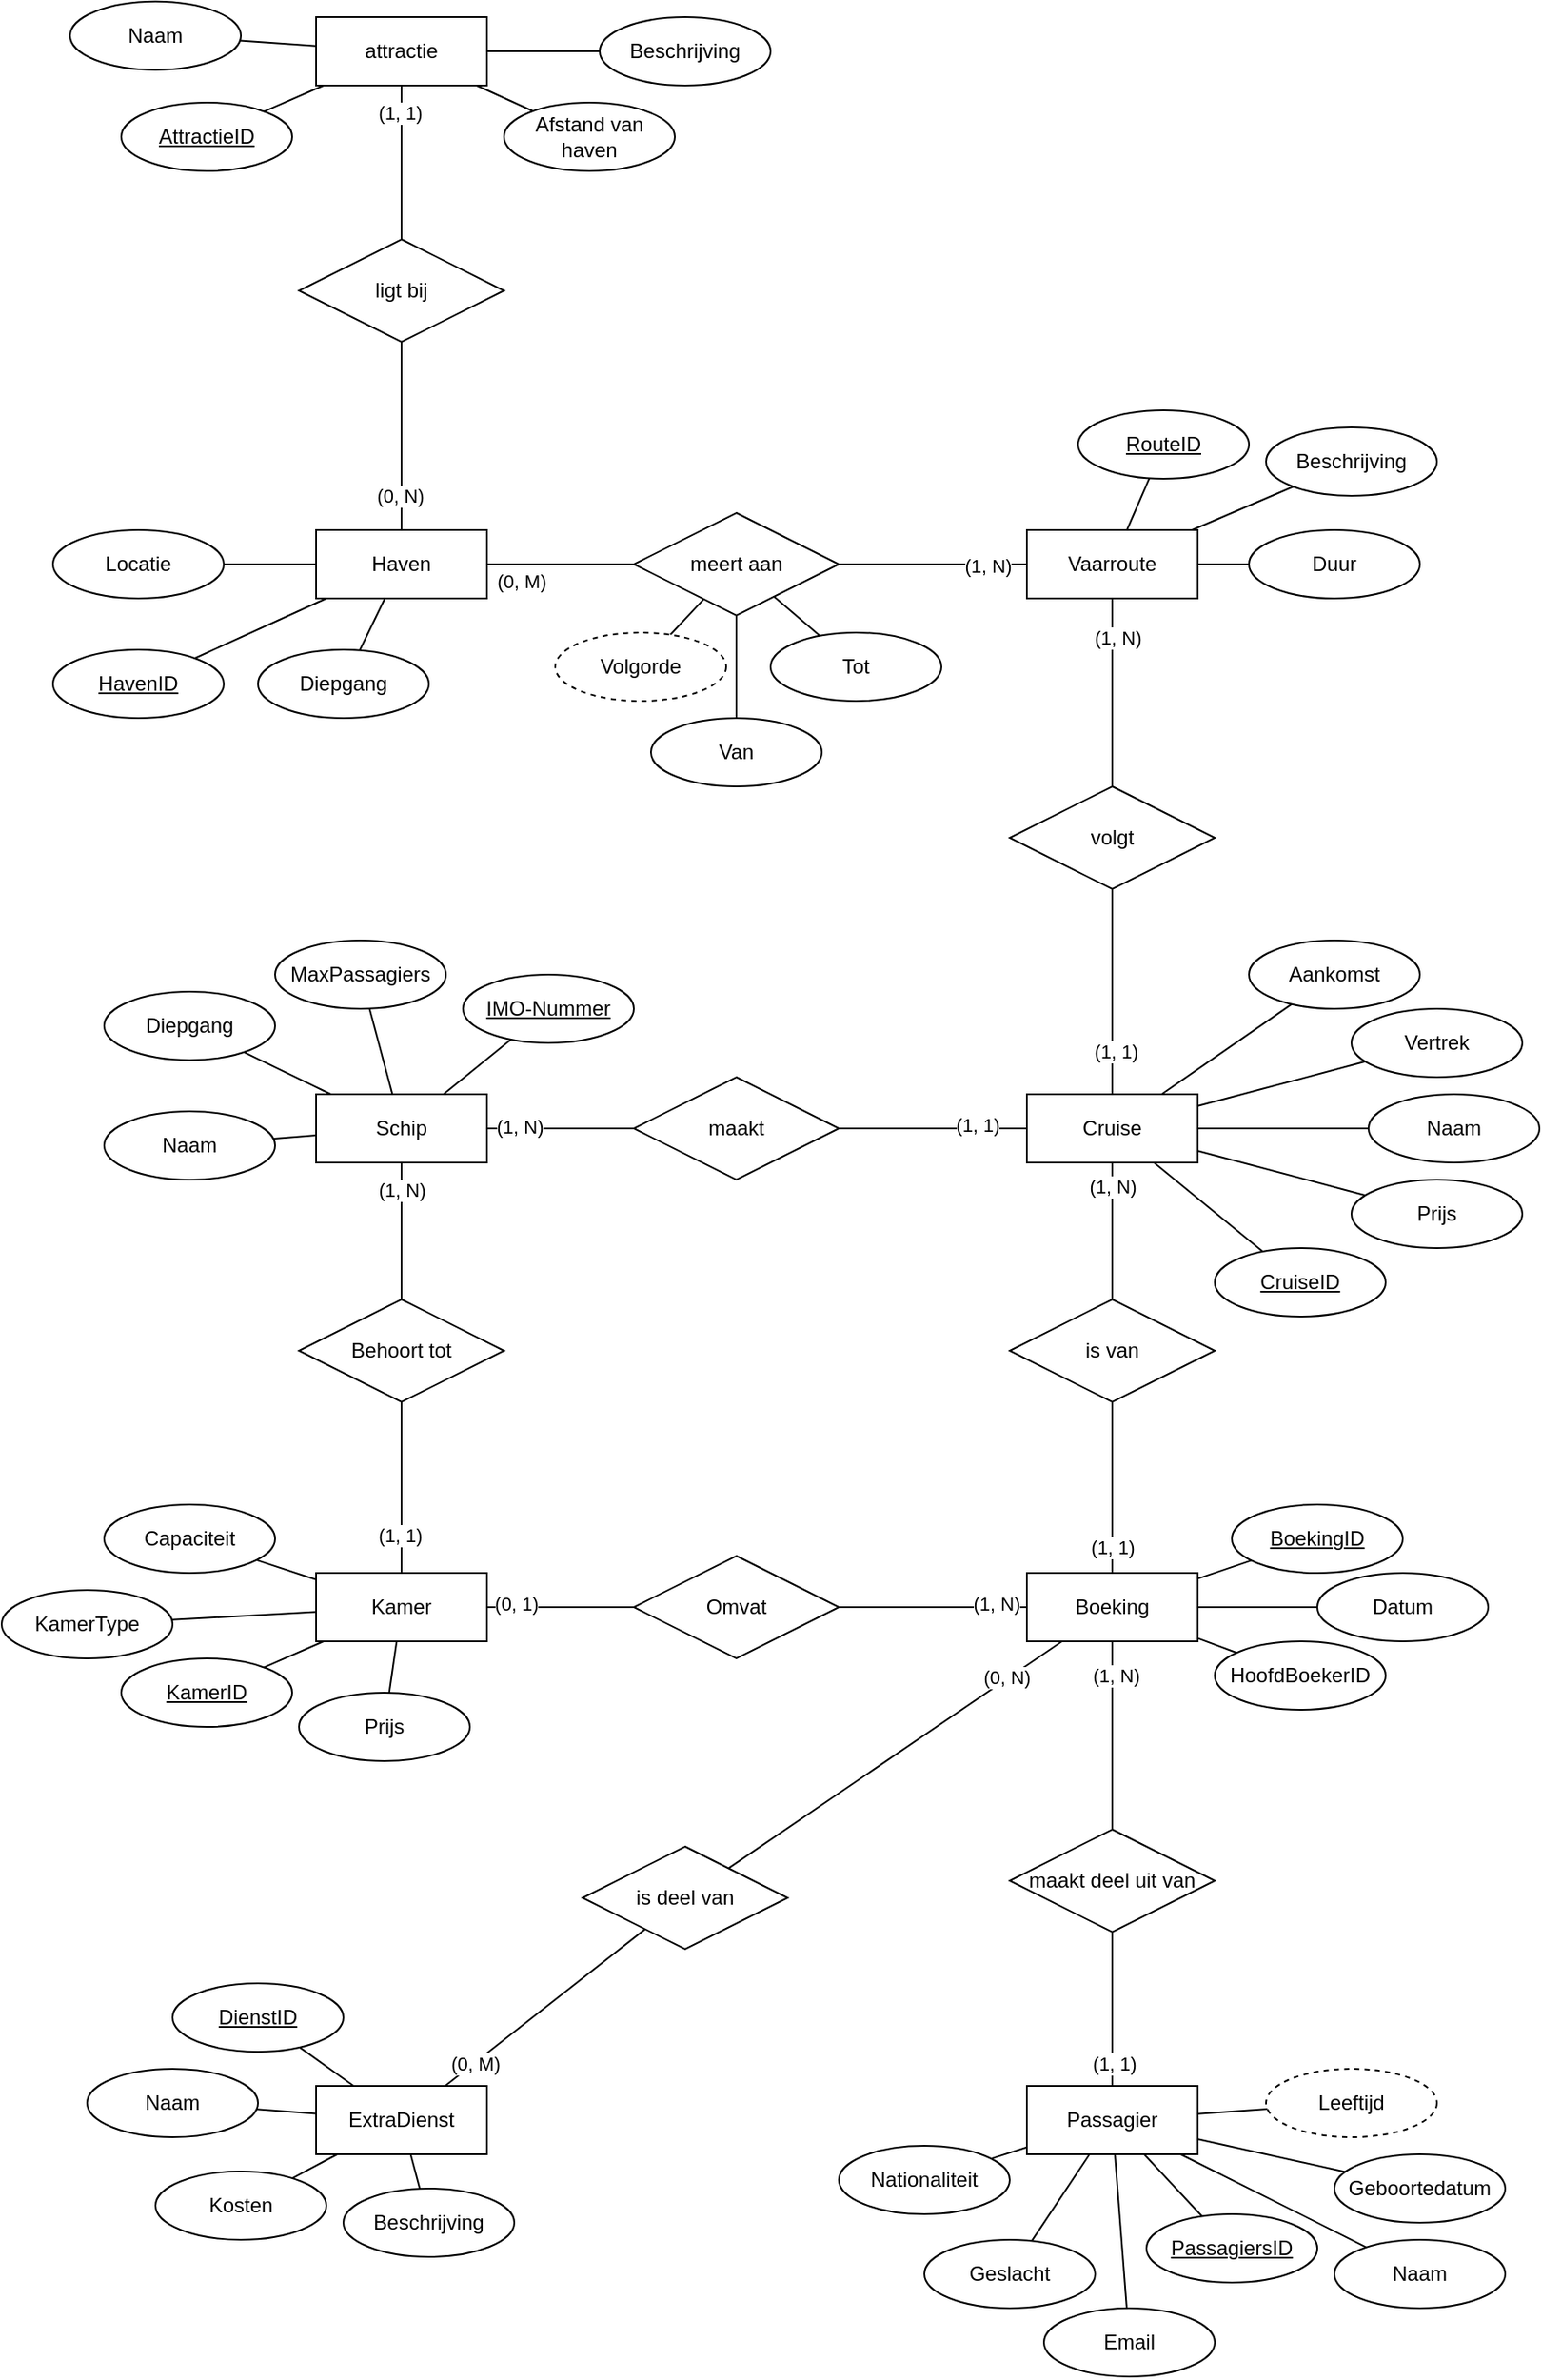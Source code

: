 <mxfile version="25.0.1">
  <diagram name="Pagina-1" id="XRNuTaB9I9MSfYOUS6OP">
    <mxGraphModel dx="2501" dy="1907" grid="1" gridSize="10" guides="1" tooltips="1" connect="1" arrows="1" fold="1" page="1" pageScale="1" pageWidth="827" pageHeight="1169" math="0" shadow="0">
      <root>
        <mxCell id="0" />
        <mxCell id="1" parent="0" />
        <mxCell id="pUwQ2fJmEz475Cd50NN1-1" value="Schip" style="whiteSpace=wrap;html=1;align=center;" parent="1" vertex="1">
          <mxGeometry x="84" y="-150" width="100" height="40" as="geometry" />
        </mxCell>
        <mxCell id="pUwQ2fJmEz475Cd50NN1-2" value="Naam" style="ellipse;whiteSpace=wrap;html=1;align=center;" parent="1" vertex="1">
          <mxGeometry x="-40" y="-140" width="100" height="40" as="geometry" />
        </mxCell>
        <mxCell id="pUwQ2fJmEz475Cd50NN1-5" value="Cruise" style="whiteSpace=wrap;html=1;align=center;" parent="1" vertex="1">
          <mxGeometry x="500" y="-150" width="100" height="40" as="geometry" />
        </mxCell>
        <mxCell id="pUwQ2fJmEz475Cd50NN1-6" value="maakt" style="shape=rhombus;perimeter=rhombusPerimeter;whiteSpace=wrap;html=1;align=center;" parent="1" vertex="1">
          <mxGeometry x="270" y="-160" width="120" height="60" as="geometry" />
        </mxCell>
        <mxCell id="pUwQ2fJmEz475Cd50NN1-7" value="" style="endArrow=none;html=1;rounded=0;" parent="1" source="pUwQ2fJmEz475Cd50NN1-6" target="pUwQ2fJmEz475Cd50NN1-1" edge="1">
          <mxGeometry relative="1" as="geometry">
            <mxPoint x="430" y="290" as="sourcePoint" />
            <mxPoint x="590" y="290" as="targetPoint" />
          </mxGeometry>
        </mxCell>
        <mxCell id="pUwQ2fJmEz475Cd50NN1-18" value="(1, N)" style="edgeLabel;html=1;align=center;verticalAlign=middle;resizable=0;points=[];" parent="pUwQ2fJmEz475Cd50NN1-7" vertex="1" connectable="0">
          <mxGeometry x="0.538" relative="1" as="geometry">
            <mxPoint x="-1" y="-1" as="offset" />
          </mxGeometry>
        </mxCell>
        <mxCell id="pUwQ2fJmEz475Cd50NN1-8" value="" style="endArrow=none;html=1;rounded=0;" parent="1" source="pUwQ2fJmEz475Cd50NN1-6" target="pUwQ2fJmEz475Cd50NN1-5" edge="1">
          <mxGeometry relative="1" as="geometry">
            <mxPoint x="414" y="330" as="sourcePoint" />
            <mxPoint x="414" y="450" as="targetPoint" />
          </mxGeometry>
        </mxCell>
        <mxCell id="pUwQ2fJmEz475Cd50NN1-19" value="(1, 1)" style="edgeLabel;html=1;align=center;verticalAlign=middle;resizable=0;points=[];" parent="pUwQ2fJmEz475Cd50NN1-8" vertex="1" connectable="0">
          <mxGeometry x="0.47" relative="1" as="geometry">
            <mxPoint y="-2" as="offset" />
          </mxGeometry>
        </mxCell>
        <mxCell id="pUwQ2fJmEz475Cd50NN1-22" value="Haven" style="whiteSpace=wrap;html=1;align=center;" parent="1" vertex="1">
          <mxGeometry x="84" y="-480" width="100" height="40" as="geometry" />
        </mxCell>
        <mxCell id="pUwQ2fJmEz475Cd50NN1-23" value="Diepgang" style="ellipse;whiteSpace=wrap;html=1;align=center;" parent="1" vertex="1">
          <mxGeometry x="-40" y="-210" width="100" height="40" as="geometry" />
        </mxCell>
        <mxCell id="pUwQ2fJmEz475Cd50NN1-24" value="Diepgang" style="ellipse;whiteSpace=wrap;html=1;align=center;" parent="1" vertex="1">
          <mxGeometry x="50" y="-410" width="100" height="40" as="geometry" />
        </mxCell>
        <mxCell id="pUwQ2fJmEz475Cd50NN1-26" value="meert aan" style="shape=rhombus;perimeter=rhombusPerimeter;whiteSpace=wrap;html=1;align=center;" parent="1" vertex="1">
          <mxGeometry x="270" y="-490" width="120" height="60" as="geometry" />
        </mxCell>
        <mxCell id="pUwQ2fJmEz475Cd50NN1-27" value="" style="endArrow=none;html=1;rounded=0;" parent="1" source="6py6n70W8u-sqlm3amzu-8" target="pUwQ2fJmEz475Cd50NN1-26" edge="1">
          <mxGeometry relative="1" as="geometry">
            <mxPoint x="240" y="-100" as="sourcePoint" />
            <mxPoint x="400" y="-100" as="targetPoint" />
          </mxGeometry>
        </mxCell>
        <mxCell id="pUwQ2fJmEz475Cd50NN1-29" value="(1, N)" style="edgeLabel;html=1;align=center;verticalAlign=middle;resizable=0;points=[];" parent="pUwQ2fJmEz475Cd50NN1-27" vertex="1" connectable="0">
          <mxGeometry x="-0.576" y="1" relative="1" as="geometry">
            <mxPoint as="offset" />
          </mxGeometry>
        </mxCell>
        <mxCell id="pUwQ2fJmEz475Cd50NN1-28" value="" style="endArrow=none;html=1;rounded=0;" parent="1" source="pUwQ2fJmEz475Cd50NN1-22" target="pUwQ2fJmEz475Cd50NN1-26" edge="1">
          <mxGeometry relative="1" as="geometry">
            <mxPoint x="240" y="-140" as="sourcePoint" />
            <mxPoint x="400" y="-140" as="targetPoint" />
          </mxGeometry>
        </mxCell>
        <mxCell id="pUwQ2fJmEz475Cd50NN1-30" value="(0, M)" style="edgeLabel;html=1;align=center;verticalAlign=middle;resizable=0;points=[];" parent="pUwQ2fJmEz475Cd50NN1-28" vertex="1" connectable="0">
          <mxGeometry x="-0.52" y="-1" relative="1" as="geometry">
            <mxPoint x="-1" y="9" as="offset" />
          </mxGeometry>
        </mxCell>
        <mxCell id="pUwQ2fJmEz475Cd50NN1-31" value="Passagier" style="whiteSpace=wrap;html=1;align=center;" parent="1" vertex="1">
          <mxGeometry x="500" y="430" width="100" height="40" as="geometry" />
        </mxCell>
        <mxCell id="pUwQ2fJmEz475Cd50NN1-35" value="Naam" style="ellipse;whiteSpace=wrap;html=1;align=center;" parent="1" vertex="1">
          <mxGeometry x="680" y="520" width="100" height="40" as="geometry" />
        </mxCell>
        <mxCell id="qJNfwfcQ3lbtcBfEXmdF-8" value="" style="ellipse;whiteSpace=wrap;html=1;align=center;aspect=fixed;fillColor=none;strokeColor=none;resizable=0;perimeter=centerPerimeter;rotatable=0;allowArrows=0;points=[];outlineConnect=1;" parent="1" vertex="1">
          <mxGeometry x="414" y="170" width="10" height="10" as="geometry" />
        </mxCell>
        <mxCell id="qJNfwfcQ3lbtcBfEXmdF-18" value="" style="ellipse;whiteSpace=wrap;html=1;align=center;aspect=fixed;fillColor=none;strokeColor=none;resizable=0;perimeter=centerPerimeter;rotatable=0;allowArrows=0;points=[];outlineConnect=1;" parent="1" vertex="1">
          <mxGeometry x="360" y="340" width="10" height="10" as="geometry" />
        </mxCell>
        <mxCell id="qJNfwfcQ3lbtcBfEXmdF-20" value="" style="ellipse;whiteSpace=wrap;html=1;align=center;aspect=fixed;fillColor=none;strokeColor=none;resizable=0;perimeter=centerPerimeter;rotatable=0;allowArrows=0;points=[];outlineConnect=1;" parent="1" vertex="1">
          <mxGeometry x="360" y="340" width="10" height="10" as="geometry" />
        </mxCell>
        <mxCell id="qJNfwfcQ3lbtcBfEXmdF-59" value="" style="endArrow=none;html=1;rounded=0;" parent="1" source="cuRq2xwsvb8BkS9qzXSF-5" target="pUwQ2fJmEz475Cd50NN1-5" edge="1">
          <mxGeometry width="50" height="50" relative="1" as="geometry">
            <mxPoint x="527.639" y="-7.889" as="sourcePoint" />
            <mxPoint x="80" y="-180" as="targetPoint" />
          </mxGeometry>
        </mxCell>
        <mxCell id="qJNfwfcQ3lbtcBfEXmdF-60" value="" style="endArrow=none;html=1;rounded=0;" parent="1" source="qJNfwfcQ3lbtcBfEXmdF-95" target="pUwQ2fJmEz475Cd50NN1-5" edge="1">
          <mxGeometry width="50" height="50" relative="1" as="geometry">
            <mxPoint x="443.63" y="3.307" as="sourcePoint" />
            <mxPoint x="293.333" y="-16.49" as="targetPoint" />
          </mxGeometry>
        </mxCell>
        <mxCell id="qJNfwfcQ3lbtcBfEXmdF-64" value="" style="endArrow=none;html=1;rounded=0;" parent="1" source="pUwQ2fJmEz475Cd50NN1-31" target="pUwQ2fJmEz475Cd50NN1-35" edge="1">
          <mxGeometry width="50" height="50" relative="1" as="geometry">
            <mxPoint x="910" y="490" as="sourcePoint" />
            <mxPoint x="960" y="440" as="targetPoint" />
          </mxGeometry>
        </mxCell>
        <mxCell id="qJNfwfcQ3lbtcBfEXmdF-65" value="" style="endArrow=none;html=1;rounded=0;" parent="1" source="pUwQ2fJmEz475Cd50NN1-1" target="pUwQ2fJmEz475Cd50NN1-2" edge="1">
          <mxGeometry width="50" height="50" relative="1" as="geometry">
            <mxPoint x="45" y="-210" as="sourcePoint" />
            <mxPoint x="95" y="-260" as="targetPoint" />
          </mxGeometry>
        </mxCell>
        <mxCell id="qJNfwfcQ3lbtcBfEXmdF-67" value="" style="endArrow=none;html=1;rounded=0;" parent="1" source="pUwQ2fJmEz475Cd50NN1-1" target="pUwQ2fJmEz475Cd50NN1-23" edge="1">
          <mxGeometry width="50" height="50" relative="1" as="geometry">
            <mxPoint x="150" y="-90" as="sourcePoint" />
            <mxPoint x="200" y="-140" as="targetPoint" />
          </mxGeometry>
        </mxCell>
        <mxCell id="qJNfwfcQ3lbtcBfEXmdF-71" value="" style="endArrow=none;html=1;rounded=0;" parent="1" source="pUwQ2fJmEz475Cd50NN1-22" target="pUwQ2fJmEz475Cd50NN1-24" edge="1">
          <mxGeometry relative="1" as="geometry">
            <mxPoint x="270" y="-240" as="sourcePoint" />
            <mxPoint x="430" y="-240" as="targetPoint" />
          </mxGeometry>
        </mxCell>
        <mxCell id="qJNfwfcQ3lbtcBfEXmdF-92" value="MaxPassagiers" style="ellipse;whiteSpace=wrap;html=1;align=center;" parent="1" vertex="1">
          <mxGeometry x="60" y="-240" width="100" height="40" as="geometry" />
        </mxCell>
        <mxCell id="qJNfwfcQ3lbtcBfEXmdF-94" value="" style="endArrow=none;html=1;rounded=0;" parent="1" source="qJNfwfcQ3lbtcBfEXmdF-92" target="pUwQ2fJmEz475Cd50NN1-1" edge="1">
          <mxGeometry relative="1" as="geometry">
            <mxPoint x="150" y="60" as="sourcePoint" />
            <mxPoint x="310" y="60" as="targetPoint" />
          </mxGeometry>
        </mxCell>
        <mxCell id="qJNfwfcQ3lbtcBfEXmdF-95" value="Prijs" style="ellipse;whiteSpace=wrap;html=1;align=center;" parent="1" vertex="1">
          <mxGeometry x="690" y="-100" width="100" height="40" as="geometry" />
        </mxCell>
        <mxCell id="qJNfwfcQ3lbtcBfEXmdF-97" value="Email" style="ellipse;whiteSpace=wrap;html=1;align=center;" parent="1" vertex="1">
          <mxGeometry x="510" y="560" width="100" height="40" as="geometry" />
        </mxCell>
        <mxCell id="qJNfwfcQ3lbtcBfEXmdF-98" value="Geslacht" style="ellipse;whiteSpace=wrap;html=1;align=center;" parent="1" vertex="1">
          <mxGeometry x="440" y="520" width="100" height="40" as="geometry" />
        </mxCell>
        <mxCell id="qJNfwfcQ3lbtcBfEXmdF-103" value="" style="endArrow=none;html=1;rounded=0;" parent="1" source="pUwQ2fJmEz475Cd50NN1-31" target="qJNfwfcQ3lbtcBfEXmdF-98" edge="1">
          <mxGeometry relative="1" as="geometry">
            <mxPoint x="720" y="600" as="sourcePoint" />
            <mxPoint x="880" y="600" as="targetPoint" />
          </mxGeometry>
        </mxCell>
        <mxCell id="qJNfwfcQ3lbtcBfEXmdF-104" value="" style="endArrow=none;html=1;rounded=0;" parent="1" source="pUwQ2fJmEz475Cd50NN1-31" target="qJNfwfcQ3lbtcBfEXmdF-97" edge="1">
          <mxGeometry relative="1" as="geometry">
            <mxPoint x="720" y="600" as="sourcePoint" />
            <mxPoint x="880" y="600" as="targetPoint" />
          </mxGeometry>
        </mxCell>
        <mxCell id="qJNfwfcQ3lbtcBfEXmdF-105" value="" style="endArrow=none;html=1;rounded=0;" parent="1" source="pUwQ2fJmEz475Cd50NN1-31" target="wY1Jhq9nbb_D-YmXi5Cw-1" edge="1">
          <mxGeometry relative="1" as="geometry">
            <mxPoint x="720" y="600" as="sourcePoint" />
            <mxPoint x="591.43" y="418.57" as="targetPoint" />
          </mxGeometry>
        </mxCell>
        <mxCell id="DrXieHFXnKrN3Des5yO1-2" value="IMO-Nummer" style="ellipse;whiteSpace=wrap;html=1;align=center;fontStyle=4;" parent="1" vertex="1">
          <mxGeometry x="170" y="-220" width="100" height="40" as="geometry" />
        </mxCell>
        <mxCell id="DrXieHFXnKrN3Des5yO1-3" style="edgeStyle=orthogonalEdgeStyle;rounded=0;orthogonalLoop=1;jettySize=auto;html=1;exitX=0.5;exitY=1;exitDx=0;exitDy=0;" parent="1" source="DrXieHFXnKrN3Des5yO1-2" target="DrXieHFXnKrN3Des5yO1-2" edge="1">
          <mxGeometry relative="1" as="geometry" />
        </mxCell>
        <mxCell id="DrXieHFXnKrN3Des5yO1-4" value="" style="endArrow=none;html=1;rounded=0;" parent="1" source="DrXieHFXnKrN3Des5yO1-2" target="pUwQ2fJmEz475Cd50NN1-1" edge="1">
          <mxGeometry relative="1" as="geometry">
            <mxPoint x="120" y="-120" as="sourcePoint" />
            <mxPoint x="280" y="-120" as="targetPoint" />
          </mxGeometry>
        </mxCell>
        <mxCell id="cuRq2xwsvb8BkS9qzXSF-2" value="" style="endArrow=none;html=1;rounded=0;" parent="1" source="pUwQ2fJmEz475Cd50NN1-22" target="5feP8xrwqYPuZHJrp24q-1" edge="1">
          <mxGeometry relative="1" as="geometry">
            <mxPoint x="510.0" y="-270" as="sourcePoint" />
            <mxPoint x="675.373" y="-244.428" as="targetPoint" />
          </mxGeometry>
        </mxCell>
        <mxCell id="cuRq2xwsvb8BkS9qzXSF-5" value="CruiseID" style="ellipse;whiteSpace=wrap;html=1;align=center;fontStyle=4;" parent="1" vertex="1">
          <mxGeometry x="610" y="-60" width="100" height="40" as="geometry" />
        </mxCell>
        <mxCell id="wY1Jhq9nbb_D-YmXi5Cw-1" value="Geboortedatum" style="ellipse;whiteSpace=wrap;html=1;align=center;" parent="1" vertex="1">
          <mxGeometry x="680" y="470" width="100" height="40" as="geometry" />
        </mxCell>
        <mxCell id="wY1Jhq9nbb_D-YmXi5Cw-2" value="Leeftijd" style="ellipse;whiteSpace=wrap;html=1;align=center;dashed=1;" parent="1" vertex="1">
          <mxGeometry x="640" y="420" width="100" height="40" as="geometry" />
        </mxCell>
        <mxCell id="wY1Jhq9nbb_D-YmXi5Cw-3" value="" style="endArrow=none;html=1;rounded=0;" parent="1" source="pUwQ2fJmEz475Cd50NN1-31" target="wY1Jhq9nbb_D-YmXi5Cw-2" edge="1">
          <mxGeometry relative="1" as="geometry">
            <mxPoint x="660" y="460" as="sourcePoint" />
            <mxPoint x="820" y="460" as="targetPoint" />
          </mxGeometry>
        </mxCell>
        <mxCell id="5feP8xrwqYPuZHJrp24q-1" value="Locatie" style="ellipse;whiteSpace=wrap;html=1;align=center;" parent="1" vertex="1">
          <mxGeometry x="-70.0" y="-480" width="100" height="40" as="geometry" />
        </mxCell>
        <mxCell id="5feP8xrwqYPuZHJrp24q-2" value="HavenID" style="ellipse;whiteSpace=wrap;html=1;align=center;fontStyle=4;" parent="1" vertex="1">
          <mxGeometry x="-70.0" y="-410" width="100" height="40" as="geometry" />
        </mxCell>
        <mxCell id="5feP8xrwqYPuZHJrp24q-4" value="" style="endArrow=none;html=1;rounded=0;" parent="1" source="5feP8xrwqYPuZHJrp24q-2" target="pUwQ2fJmEz475Cd50NN1-22" edge="1">
          <mxGeometry relative="1" as="geometry">
            <mxPoint x="580" y="-220" as="sourcePoint" />
            <mxPoint x="740" y="-220" as="targetPoint" />
          </mxGeometry>
        </mxCell>
        <mxCell id="Md8f5wel5p4pY7qYxArj-5" value="Van" style="ellipse;whiteSpace=wrap;html=1;align=center;" parent="1" vertex="1">
          <mxGeometry x="280.0" y="-370" width="100" height="40" as="geometry" />
        </mxCell>
        <mxCell id="Md8f5wel5p4pY7qYxArj-6" value="Tot" style="ellipse;whiteSpace=wrap;html=1;align=center;" parent="1" vertex="1">
          <mxGeometry x="350" y="-420" width="100" height="40" as="geometry" />
        </mxCell>
        <mxCell id="Md8f5wel5p4pY7qYxArj-7" value="" style="endArrow=none;html=1;rounded=0;" parent="1" source="pUwQ2fJmEz475Cd50NN1-26" target="Md8f5wel5p4pY7qYxArj-5" edge="1">
          <mxGeometry relative="1" as="geometry">
            <mxPoint x="370" y="-80" as="sourcePoint" />
            <mxPoint x="530" y="-80" as="targetPoint" />
          </mxGeometry>
        </mxCell>
        <mxCell id="Md8f5wel5p4pY7qYxArj-8" value="" style="endArrow=none;html=1;rounded=0;" parent="1" source="pUwQ2fJmEz475Cd50NN1-26" target="Md8f5wel5p4pY7qYxArj-6" edge="1">
          <mxGeometry relative="1" as="geometry">
            <mxPoint x="370" y="-80" as="sourcePoint" />
            <mxPoint x="530" y="-80" as="targetPoint" />
          </mxGeometry>
        </mxCell>
        <mxCell id="6py6n70W8u-sqlm3amzu-1" value="Naam" style="ellipse;whiteSpace=wrap;html=1;align=center;" parent="1" vertex="1">
          <mxGeometry x="700" y="-150" width="100" height="40" as="geometry" />
        </mxCell>
        <mxCell id="6py6n70W8u-sqlm3amzu-2" value="" style="endArrow=none;html=1;rounded=0;" parent="1" source="pUwQ2fJmEz475Cd50NN1-5" target="6py6n70W8u-sqlm3amzu-1" edge="1">
          <mxGeometry relative="1" as="geometry">
            <mxPoint x="410" y="-50" as="sourcePoint" />
            <mxPoint x="570" y="-50" as="targetPoint" />
          </mxGeometry>
        </mxCell>
        <mxCell id="6py6n70W8u-sqlm3amzu-3" value="Vertrek" style="ellipse;whiteSpace=wrap;html=1;align=center;" parent="1" vertex="1">
          <mxGeometry x="690" y="-200" width="100" height="40" as="geometry" />
        </mxCell>
        <mxCell id="6py6n70W8u-sqlm3amzu-4" value="Aankomst" style="ellipse;whiteSpace=wrap;html=1;align=center;" parent="1" vertex="1">
          <mxGeometry x="630" y="-240" width="100" height="40" as="geometry" />
        </mxCell>
        <mxCell id="6py6n70W8u-sqlm3amzu-6" value="" style="endArrow=none;html=1;rounded=0;" parent="1" source="6py6n70W8u-sqlm3amzu-3" target="pUwQ2fJmEz475Cd50NN1-5" edge="1">
          <mxGeometry relative="1" as="geometry">
            <mxPoint x="440" y="-70" as="sourcePoint" />
            <mxPoint x="600" y="-70" as="targetPoint" />
          </mxGeometry>
        </mxCell>
        <mxCell id="6py6n70W8u-sqlm3amzu-7" value="" style="endArrow=none;html=1;rounded=0;" parent="1" source="6py6n70W8u-sqlm3amzu-4" target="pUwQ2fJmEz475Cd50NN1-5" edge="1">
          <mxGeometry relative="1" as="geometry">
            <mxPoint x="440" y="-70" as="sourcePoint" />
            <mxPoint x="600" y="-70" as="targetPoint" />
          </mxGeometry>
        </mxCell>
        <mxCell id="6py6n70W8u-sqlm3amzu-8" value="Vaarroute" style="whiteSpace=wrap;html=1;align=center;" parent="1" vertex="1">
          <mxGeometry x="500" y="-480" width="100" height="40" as="geometry" />
        </mxCell>
        <mxCell id="6py6n70W8u-sqlm3amzu-9" value="volgt" style="shape=rhombus;perimeter=rhombusPerimeter;whiteSpace=wrap;html=1;align=center;" parent="1" vertex="1">
          <mxGeometry x="490" y="-330" width="120" height="60" as="geometry" />
        </mxCell>
        <mxCell id="6py6n70W8u-sqlm3amzu-11" value="" style="endArrow=none;html=1;rounded=0;" parent="1" source="6py6n70W8u-sqlm3amzu-8" target="6py6n70W8u-sqlm3amzu-9" edge="1">
          <mxGeometry relative="1" as="geometry">
            <mxPoint x="250" y="-30" as="sourcePoint" />
            <mxPoint x="410" y="-30" as="targetPoint" />
          </mxGeometry>
        </mxCell>
        <mxCell id="6py6n70W8u-sqlm3amzu-14" value="(1, N)" style="edgeLabel;html=1;align=center;verticalAlign=middle;resizable=0;points=[];" parent="6py6n70W8u-sqlm3amzu-11" vertex="1" connectable="0">
          <mxGeometry x="-0.523" y="3" relative="1" as="geometry">
            <mxPoint y="-3" as="offset" />
          </mxGeometry>
        </mxCell>
        <mxCell id="6py6n70W8u-sqlm3amzu-12" value="" style="endArrow=none;html=1;rounded=0;" parent="1" source="pUwQ2fJmEz475Cd50NN1-5" target="6py6n70W8u-sqlm3amzu-9" edge="1">
          <mxGeometry relative="1" as="geometry">
            <mxPoint x="330" y="-30" as="sourcePoint" />
            <mxPoint x="490" y="-30" as="targetPoint" />
          </mxGeometry>
        </mxCell>
        <mxCell id="6py6n70W8u-sqlm3amzu-13" value="(1, 1)" style="edgeLabel;html=1;align=center;verticalAlign=middle;resizable=0;points=[];" parent="6py6n70W8u-sqlm3amzu-12" vertex="1" connectable="0">
          <mxGeometry x="-0.647" y="-2" relative="1" as="geometry">
            <mxPoint y="-4" as="offset" />
          </mxGeometry>
        </mxCell>
        <mxCell id="6py6n70W8u-sqlm3amzu-15" value="Beschrijving" style="ellipse;whiteSpace=wrap;html=1;align=center;" parent="1" vertex="1">
          <mxGeometry x="640" y="-540" width="100" height="40" as="geometry" />
        </mxCell>
        <mxCell id="6py6n70W8u-sqlm3amzu-18" value="RouteID" style="ellipse;whiteSpace=wrap;html=1;align=center;fontStyle=4;" parent="1" vertex="1">
          <mxGeometry x="530" y="-550" width="100" height="40" as="geometry" />
        </mxCell>
        <mxCell id="6py6n70W8u-sqlm3amzu-19" value="" style="endArrow=none;html=1;rounded=0;" parent="1" source="6py6n70W8u-sqlm3amzu-15" target="6py6n70W8u-sqlm3amzu-8" edge="1">
          <mxGeometry relative="1" as="geometry">
            <mxPoint x="340" y="-530" as="sourcePoint" />
            <mxPoint x="500" y="-530" as="targetPoint" />
          </mxGeometry>
        </mxCell>
        <mxCell id="6py6n70W8u-sqlm3amzu-20" value="" style="endArrow=none;html=1;rounded=0;" parent="1" source="6py6n70W8u-sqlm3amzu-18" target="6py6n70W8u-sqlm3amzu-8" edge="1">
          <mxGeometry relative="1" as="geometry">
            <mxPoint x="340" y="-530" as="sourcePoint" />
            <mxPoint x="500" y="-530" as="targetPoint" />
          </mxGeometry>
        </mxCell>
        <mxCell id="6py6n70W8u-sqlm3amzu-22" value="attractie" style="whiteSpace=wrap;html=1;align=center;" parent="1" vertex="1">
          <mxGeometry x="84" y="-780" width="100" height="40" as="geometry" />
        </mxCell>
        <mxCell id="6py6n70W8u-sqlm3amzu-26" value="Naam" style="ellipse;whiteSpace=wrap;html=1;align=center;" parent="1" vertex="1">
          <mxGeometry x="-60" y="-789.13" width="100" height="40" as="geometry" />
        </mxCell>
        <mxCell id="6py6n70W8u-sqlm3amzu-27" value="Beschrijving" style="ellipse;whiteSpace=wrap;html=1;align=center;" parent="1" vertex="1">
          <mxGeometry x="250" y="-780" width="100" height="40" as="geometry" />
        </mxCell>
        <mxCell id="6py6n70W8u-sqlm3amzu-28" value="Afstand van haven" style="ellipse;whiteSpace=wrap;html=1;align=center;" parent="1" vertex="1">
          <mxGeometry x="194" y="-730" width="100" height="40" as="geometry" />
        </mxCell>
        <mxCell id="6py6n70W8u-sqlm3amzu-30" value="ligt bij" style="shape=rhombus;perimeter=rhombusPerimeter;whiteSpace=wrap;html=1;align=center;" parent="1" vertex="1">
          <mxGeometry x="74" y="-650" width="120" height="60" as="geometry" />
        </mxCell>
        <mxCell id="6py6n70W8u-sqlm3amzu-31" value="" style="endArrow=none;html=1;rounded=0;" parent="1" source="6py6n70W8u-sqlm3amzu-30" target="pUwQ2fJmEz475Cd50NN1-22" edge="1">
          <mxGeometry relative="1" as="geometry">
            <mxPoint x="780" y="-60" as="sourcePoint" />
            <mxPoint x="940" y="-60" as="targetPoint" />
          </mxGeometry>
        </mxCell>
        <mxCell id="6py6n70W8u-sqlm3amzu-41" value="(0, N)" style="edgeLabel;html=1;align=center;verticalAlign=middle;resizable=0;points=[];" parent="6py6n70W8u-sqlm3amzu-31" vertex="1" connectable="0">
          <mxGeometry x="0.633" y="-1" relative="1" as="geometry">
            <mxPoint as="offset" />
          </mxGeometry>
        </mxCell>
        <mxCell id="6py6n70W8u-sqlm3amzu-32" value="" style="endArrow=none;html=1;rounded=0;" parent="1" source="6py6n70W8u-sqlm3amzu-30" target="6py6n70W8u-sqlm3amzu-22" edge="1">
          <mxGeometry relative="1" as="geometry">
            <mxPoint x="780" y="-60" as="sourcePoint" />
            <mxPoint x="940" y="-60" as="targetPoint" />
          </mxGeometry>
        </mxCell>
        <mxCell id="6py6n70W8u-sqlm3amzu-40" value="(1, 1)" style="edgeLabel;html=1;align=center;verticalAlign=middle;resizable=0;points=[];" parent="6py6n70W8u-sqlm3amzu-32" vertex="1" connectable="0">
          <mxGeometry x="0.65" y="1" relative="1" as="geometry">
            <mxPoint as="offset" />
          </mxGeometry>
        </mxCell>
        <mxCell id="6py6n70W8u-sqlm3amzu-33" value="" style="endArrow=none;html=1;rounded=0;" parent="1" source="6py6n70W8u-sqlm3amzu-27" target="6py6n70W8u-sqlm3amzu-22" edge="1">
          <mxGeometry relative="1" as="geometry">
            <mxPoint x="-36" y="-965" as="sourcePoint" />
            <mxPoint x="124" y="-965" as="targetPoint" />
          </mxGeometry>
        </mxCell>
        <mxCell id="6py6n70W8u-sqlm3amzu-34" value="" style="endArrow=none;html=1;rounded=0;" parent="1" source="6py6n70W8u-sqlm3amzu-26" target="6py6n70W8u-sqlm3amzu-22" edge="1">
          <mxGeometry relative="1" as="geometry">
            <mxPoint x="-36" y="-965" as="sourcePoint" />
            <mxPoint x="124" y="-965" as="targetPoint" />
          </mxGeometry>
        </mxCell>
        <mxCell id="6py6n70W8u-sqlm3amzu-35" value="" style="endArrow=none;html=1;rounded=0;" parent="1" source="6py6n70W8u-sqlm3amzu-22" target="6py6n70W8u-sqlm3amzu-28" edge="1">
          <mxGeometry relative="1" as="geometry">
            <mxPoint x="-36" y="-965" as="sourcePoint" />
            <mxPoint x="124" y="-965" as="targetPoint" />
          </mxGeometry>
        </mxCell>
        <mxCell id="6py6n70W8u-sqlm3amzu-38" value="AttractieID" style="ellipse;whiteSpace=wrap;html=1;align=center;fontStyle=4;" parent="1" vertex="1">
          <mxGeometry x="-30.0" y="-730" width="100" height="40" as="geometry" />
        </mxCell>
        <mxCell id="6py6n70W8u-sqlm3amzu-39" value="" style="endArrow=none;html=1;rounded=0;" parent="1" source="6py6n70W8u-sqlm3amzu-38" target="6py6n70W8u-sqlm3amzu-22" edge="1">
          <mxGeometry relative="1" as="geometry">
            <mxPoint x="-36" y="-965" as="sourcePoint" />
            <mxPoint x="124" y="-965" as="targetPoint" />
          </mxGeometry>
        </mxCell>
        <mxCell id="6py6n70W8u-sqlm3amzu-42" value="Boeking" style="whiteSpace=wrap;html=1;align=center;" parent="1" vertex="1">
          <mxGeometry x="500" y="130" width="100" height="40" as="geometry" />
        </mxCell>
        <mxCell id="6py6n70W8u-sqlm3amzu-43" value="is van" style="shape=rhombus;perimeter=rhombusPerimeter;whiteSpace=wrap;html=1;align=center;" parent="1" vertex="1">
          <mxGeometry x="490" y="-30" width="120" height="60" as="geometry" />
        </mxCell>
        <mxCell id="6py6n70W8u-sqlm3amzu-44" value="" style="endArrow=none;html=1;rounded=0;" parent="1" source="6py6n70W8u-sqlm3amzu-42" target="6py6n70W8u-sqlm3amzu-43" edge="1">
          <mxGeometry relative="1" as="geometry">
            <mxPoint x="400" y="20" as="sourcePoint" />
            <mxPoint x="560" y="20" as="targetPoint" />
          </mxGeometry>
        </mxCell>
        <mxCell id="6py6n70W8u-sqlm3amzu-46" value="(1, 1)" style="edgeLabel;html=1;align=center;verticalAlign=middle;resizable=0;points=[];" parent="6py6n70W8u-sqlm3amzu-44" vertex="1" connectable="0">
          <mxGeometry x="-0.686" relative="1" as="geometry">
            <mxPoint as="offset" />
          </mxGeometry>
        </mxCell>
        <mxCell id="6py6n70W8u-sqlm3amzu-45" value="" style="endArrow=none;html=1;rounded=0;" parent="1" source="pUwQ2fJmEz475Cd50NN1-5" target="6py6n70W8u-sqlm3amzu-43" edge="1">
          <mxGeometry relative="1" as="geometry">
            <mxPoint x="400" y="60" as="sourcePoint" />
            <mxPoint x="560" y="60" as="targetPoint" />
          </mxGeometry>
        </mxCell>
        <mxCell id="6py6n70W8u-sqlm3amzu-47" value="(1, N)" style="edgeLabel;html=1;align=center;verticalAlign=middle;resizable=0;points=[];" parent="6py6n70W8u-sqlm3amzu-45" vertex="1" connectable="0">
          <mxGeometry x="-0.65" relative="1" as="geometry">
            <mxPoint as="offset" />
          </mxGeometry>
        </mxCell>
        <mxCell id="6py6n70W8u-sqlm3amzu-51" value="BoekingID" style="ellipse;whiteSpace=wrap;html=1;align=center;fontStyle=4;" parent="1" vertex="1">
          <mxGeometry x="620" y="90" width="100" height="40" as="geometry" />
        </mxCell>
        <mxCell id="6py6n70W8u-sqlm3amzu-52" value="" style="endArrow=none;html=1;rounded=0;" parent="1" source="6py6n70W8u-sqlm3amzu-51" target="6py6n70W8u-sqlm3amzu-42" edge="1">
          <mxGeometry relative="1" as="geometry">
            <mxPoint x="350" y="190" as="sourcePoint" />
            <mxPoint x="510" y="190" as="targetPoint" />
          </mxGeometry>
        </mxCell>
        <mxCell id="6py6n70W8u-sqlm3amzu-53" value="PassagiersID" style="ellipse;whiteSpace=wrap;html=1;align=center;fontStyle=4;" parent="1" vertex="1">
          <mxGeometry x="570" y="505" width="100" height="40" as="geometry" />
        </mxCell>
        <mxCell id="6py6n70W8u-sqlm3amzu-54" value="" style="endArrow=none;html=1;rounded=0;" parent="1" source="pUwQ2fJmEz475Cd50NN1-31" target="6py6n70W8u-sqlm3amzu-53" edge="1">
          <mxGeometry relative="1" as="geometry">
            <mxPoint x="460" y="290" as="sourcePoint" />
            <mxPoint x="620" y="290" as="targetPoint" />
          </mxGeometry>
        </mxCell>
        <mxCell id="6py6n70W8u-sqlm3amzu-55" value="Nationaliteit" style="ellipse;whiteSpace=wrap;html=1;align=center;" parent="1" vertex="1">
          <mxGeometry x="390" y="465" width="100" height="40" as="geometry" />
        </mxCell>
        <mxCell id="6py6n70W8u-sqlm3amzu-56" value="" style="endArrow=none;html=1;rounded=0;" parent="1" source="pUwQ2fJmEz475Cd50NN1-31" target="6py6n70W8u-sqlm3amzu-55" edge="1">
          <mxGeometry relative="1" as="geometry">
            <mxPoint x="460" y="290" as="sourcePoint" />
            <mxPoint x="620" y="290" as="targetPoint" />
          </mxGeometry>
        </mxCell>
        <mxCell id="6py6n70W8u-sqlm3amzu-57" value="maakt deel uit van" style="shape=rhombus;perimeter=rhombusPerimeter;whiteSpace=wrap;html=1;align=center;" parent="1" vertex="1">
          <mxGeometry x="490" y="280" width="120" height="60" as="geometry" />
        </mxCell>
        <mxCell id="6py6n70W8u-sqlm3amzu-58" value="" style="endArrow=none;html=1;rounded=0;" parent="1" source="pUwQ2fJmEz475Cd50NN1-31" target="6py6n70W8u-sqlm3amzu-57" edge="1">
          <mxGeometry relative="1" as="geometry">
            <mxPoint x="460" y="330" as="sourcePoint" />
            <mxPoint x="620" y="330" as="targetPoint" />
          </mxGeometry>
        </mxCell>
        <mxCell id="6py6n70W8u-sqlm3amzu-60" value="(1, 1)" style="edgeLabel;html=1;align=center;verticalAlign=middle;resizable=0;points=[];" parent="6py6n70W8u-sqlm3amzu-58" vertex="1" connectable="0">
          <mxGeometry x="-0.7" y="-1" relative="1" as="geometry">
            <mxPoint as="offset" />
          </mxGeometry>
        </mxCell>
        <mxCell id="6py6n70W8u-sqlm3amzu-59" value="" style="endArrow=none;html=1;rounded=0;" parent="1" source="6py6n70W8u-sqlm3amzu-42" target="6py6n70W8u-sqlm3amzu-57" edge="1">
          <mxGeometry relative="1" as="geometry">
            <mxPoint x="460" y="330" as="sourcePoint" />
            <mxPoint x="620" y="330" as="targetPoint" />
          </mxGeometry>
        </mxCell>
        <mxCell id="6py6n70W8u-sqlm3amzu-61" value="(1, N)" style="edgeLabel;html=1;align=center;verticalAlign=middle;resizable=0;points=[];" parent="6py6n70W8u-sqlm3amzu-59" vertex="1" connectable="0">
          <mxGeometry x="-0.64" y="2" relative="1" as="geometry">
            <mxPoint as="offset" />
          </mxGeometry>
        </mxCell>
        <mxCell id="6py6n70W8u-sqlm3amzu-62" value="Kamer" style="whiteSpace=wrap;html=1;align=center;" parent="1" vertex="1">
          <mxGeometry x="84" y="130" width="100" height="40" as="geometry" />
        </mxCell>
        <mxCell id="6py6n70W8u-sqlm3amzu-63" value="ExtraDienst" style="whiteSpace=wrap;html=1;align=center;" parent="1" vertex="1">
          <mxGeometry x="84" y="430" width="100" height="40" as="geometry" />
        </mxCell>
        <mxCell id="6py6n70W8u-sqlm3amzu-64" value="Naam" style="ellipse;whiteSpace=wrap;html=1;align=center;" parent="1" vertex="1">
          <mxGeometry x="-50" y="420" width="100" height="40" as="geometry" />
        </mxCell>
        <mxCell id="6py6n70W8u-sqlm3amzu-65" value="Capaciteit" style="ellipse;whiteSpace=wrap;html=1;align=center;" parent="1" vertex="1">
          <mxGeometry x="-40" y="90" width="100" height="40" as="geometry" />
        </mxCell>
        <mxCell id="6py6n70W8u-sqlm3amzu-66" value="KamerType" style="ellipse;whiteSpace=wrap;html=1;align=center;" parent="1" vertex="1">
          <mxGeometry x="-100" y="140" width="100" height="40" as="geometry" />
        </mxCell>
        <mxCell id="6py6n70W8u-sqlm3amzu-67" value="KamerID" style="ellipse;whiteSpace=wrap;html=1;align=center;fontStyle=4;" parent="1" vertex="1">
          <mxGeometry x="-30" y="180" width="100" height="40" as="geometry" />
        </mxCell>
        <mxCell id="6py6n70W8u-sqlm3amzu-68" value="" style="endArrow=none;html=1;rounded=0;" parent="1" source="6py6n70W8u-sqlm3amzu-67" target="6py6n70W8u-sqlm3amzu-62" edge="1">
          <mxGeometry relative="1" as="geometry">
            <mxPoint y="145" as="sourcePoint" />
            <mxPoint x="160" y="145" as="targetPoint" />
          </mxGeometry>
        </mxCell>
        <mxCell id="6py6n70W8u-sqlm3amzu-69" value="" style="endArrow=none;html=1;rounded=0;" parent="1" source="6py6n70W8u-sqlm3amzu-65" target="6py6n70W8u-sqlm3amzu-62" edge="1">
          <mxGeometry relative="1" as="geometry">
            <mxPoint y="145" as="sourcePoint" />
            <mxPoint x="160" y="145" as="targetPoint" />
          </mxGeometry>
        </mxCell>
        <mxCell id="6py6n70W8u-sqlm3amzu-70" value="" style="endArrow=none;html=1;rounded=0;" parent="1" source="6py6n70W8u-sqlm3amzu-66" target="6py6n70W8u-sqlm3amzu-62" edge="1">
          <mxGeometry relative="1" as="geometry">
            <mxPoint y="145" as="sourcePoint" />
            <mxPoint x="160" y="145" as="targetPoint" />
          </mxGeometry>
        </mxCell>
        <mxCell id="6py6n70W8u-sqlm3amzu-71" value="DienstID" style="ellipse;whiteSpace=wrap;html=1;align=center;fontStyle=4;" parent="1" vertex="1">
          <mxGeometry y="370" width="100" height="40" as="geometry" />
        </mxCell>
        <mxCell id="6py6n70W8u-sqlm3amzu-73" value="Beschrijving" style="ellipse;whiteSpace=wrap;html=1;align=center;" parent="1" vertex="1">
          <mxGeometry x="100" y="490" width="100" height="40" as="geometry" />
        </mxCell>
        <mxCell id="6py6n70W8u-sqlm3amzu-75" value="Kosten" style="ellipse;whiteSpace=wrap;html=1;align=center;" parent="1" vertex="1">
          <mxGeometry x="-10" y="480" width="100" height="40" as="geometry" />
        </mxCell>
        <mxCell id="6py6n70W8u-sqlm3amzu-76" value="" style="endArrow=none;html=1;rounded=0;" parent="1" source="6py6n70W8u-sqlm3amzu-63" target="6py6n70W8u-sqlm3amzu-73" edge="1">
          <mxGeometry relative="1" as="geometry">
            <mxPoint x="164" y="435" as="sourcePoint" />
            <mxPoint x="324" y="435" as="targetPoint" />
          </mxGeometry>
        </mxCell>
        <mxCell id="6py6n70W8u-sqlm3amzu-77" value="" style="endArrow=none;html=1;rounded=0;" parent="1" source="6py6n70W8u-sqlm3amzu-63" target="6py6n70W8u-sqlm3amzu-71" edge="1">
          <mxGeometry relative="1" as="geometry">
            <mxPoint x="164" y="435" as="sourcePoint" />
            <mxPoint x="324" y="435" as="targetPoint" />
          </mxGeometry>
        </mxCell>
        <mxCell id="6py6n70W8u-sqlm3amzu-78" value="" style="endArrow=none;html=1;rounded=0;" parent="1" source="6py6n70W8u-sqlm3amzu-63" target="6py6n70W8u-sqlm3amzu-64" edge="1">
          <mxGeometry relative="1" as="geometry">
            <mxPoint x="164" y="435" as="sourcePoint" />
            <mxPoint x="324" y="435" as="targetPoint" />
          </mxGeometry>
        </mxCell>
        <mxCell id="6py6n70W8u-sqlm3amzu-79" value="" style="endArrow=none;html=1;rounded=0;" parent="1" source="6py6n70W8u-sqlm3amzu-63" target="6py6n70W8u-sqlm3amzu-75" edge="1">
          <mxGeometry relative="1" as="geometry">
            <mxPoint x="154" y="445" as="sourcePoint" />
            <mxPoint x="324" y="435" as="targetPoint" />
          </mxGeometry>
        </mxCell>
        <mxCell id="6py6n70W8u-sqlm3amzu-82" value="is deel van" style="shape=rhombus;perimeter=rhombusPerimeter;whiteSpace=wrap;html=1;align=center;" parent="1" vertex="1">
          <mxGeometry x="240" y="290" width="120" height="60" as="geometry" />
        </mxCell>
        <mxCell id="6py6n70W8u-sqlm3amzu-83" value="Omvat" style="shape=rhombus;perimeter=rhombusPerimeter;whiteSpace=wrap;html=1;align=center;" parent="1" vertex="1">
          <mxGeometry x="270" y="120" width="120" height="60" as="geometry" />
        </mxCell>
        <mxCell id="6py6n70W8u-sqlm3amzu-84" value="" style="endArrow=none;html=1;rounded=0;" parent="1" source="6py6n70W8u-sqlm3amzu-62" target="6py6n70W8u-sqlm3amzu-83" edge="1">
          <mxGeometry relative="1" as="geometry">
            <mxPoint x="160" y="250" as="sourcePoint" />
            <mxPoint x="320" y="250" as="targetPoint" />
          </mxGeometry>
        </mxCell>
        <mxCell id="6py6n70W8u-sqlm3amzu-95" value="(0, 1)" style="edgeLabel;html=1;align=center;verticalAlign=middle;resizable=0;points=[];" parent="6py6n70W8u-sqlm3amzu-84" vertex="1" connectable="0">
          <mxGeometry x="-0.768" y="-1" relative="1" as="geometry">
            <mxPoint x="7" y="-3" as="offset" />
          </mxGeometry>
        </mxCell>
        <mxCell id="6py6n70W8u-sqlm3amzu-85" value="" style="endArrow=none;html=1;rounded=0;" parent="1" source="6py6n70W8u-sqlm3amzu-42" target="6py6n70W8u-sqlm3amzu-83" edge="1">
          <mxGeometry relative="1" as="geometry">
            <mxPoint x="90" y="250" as="sourcePoint" />
            <mxPoint x="250" y="250" as="targetPoint" />
          </mxGeometry>
        </mxCell>
        <mxCell id="6py6n70W8u-sqlm3amzu-96" value="(1, N)" style="edgeLabel;html=1;align=center;verticalAlign=middle;resizable=0;points=[];" parent="6py6n70W8u-sqlm3amzu-85" vertex="1" connectable="0">
          <mxGeometry x="-0.665" y="1" relative="1" as="geometry">
            <mxPoint y="-3" as="offset" />
          </mxGeometry>
        </mxCell>
        <mxCell id="6py6n70W8u-sqlm3amzu-86" value="" style="endArrow=none;html=1;rounded=0;" parent="1" source="6py6n70W8u-sqlm3amzu-63" target="6py6n70W8u-sqlm3amzu-82" edge="1">
          <mxGeometry relative="1" as="geometry">
            <mxPoint x="160" y="250" as="sourcePoint" />
            <mxPoint x="320" y="250" as="targetPoint" />
          </mxGeometry>
        </mxCell>
        <mxCell id="6py6n70W8u-sqlm3amzu-103" value="(0, M)" style="edgeLabel;html=1;align=center;verticalAlign=middle;resizable=0;points=[];" parent="6py6n70W8u-sqlm3amzu-86" vertex="1" connectable="0">
          <mxGeometry x="-0.634" y="-5" relative="1" as="geometry">
            <mxPoint x="-7" y="-1" as="offset" />
          </mxGeometry>
        </mxCell>
        <mxCell id="6py6n70W8u-sqlm3amzu-87" value="" style="endArrow=none;html=1;rounded=0;" parent="1" source="6py6n70W8u-sqlm3amzu-42" target="6py6n70W8u-sqlm3amzu-82" edge="1">
          <mxGeometry relative="1" as="geometry">
            <mxPoint x="90" y="250" as="sourcePoint" />
            <mxPoint x="250" y="250" as="targetPoint" />
          </mxGeometry>
        </mxCell>
        <mxCell id="6py6n70W8u-sqlm3amzu-102" value="(0, N)" style="edgeLabel;html=1;align=center;verticalAlign=middle;resizable=0;points=[];" parent="6py6n70W8u-sqlm3amzu-87" vertex="1" connectable="0">
          <mxGeometry x="-0.671" y="-1" relative="1" as="geometry">
            <mxPoint as="offset" />
          </mxGeometry>
        </mxCell>
        <mxCell id="6py6n70W8u-sqlm3amzu-89" value="" style="endArrow=none;html=1;rounded=0;" parent="1" source="6py6n70W8u-sqlm3amzu-90" target="pUwQ2fJmEz475Cd50NN1-26" edge="1">
          <mxGeometry relative="1" as="geometry">
            <mxPoint x="1071" y="-350" as="sourcePoint" />
            <mxPoint x="980.0" y="-300" as="targetPoint" />
          </mxGeometry>
        </mxCell>
        <mxCell id="6py6n70W8u-sqlm3amzu-90" value="Volgorde" style="ellipse;whiteSpace=wrap;html=1;align=center;dashed=1;" parent="1" vertex="1">
          <mxGeometry x="224.0" y="-420" width="100" height="40" as="geometry" />
        </mxCell>
        <mxCell id="6py6n70W8u-sqlm3amzu-91" value="Datum" style="ellipse;whiteSpace=wrap;html=1;align=center;" parent="1" vertex="1">
          <mxGeometry x="670" y="130" width="100" height="40" as="geometry" />
        </mxCell>
        <mxCell id="6py6n70W8u-sqlm3amzu-92" value="HoofdBoekerID" style="ellipse;whiteSpace=wrap;html=1;align=center;" parent="1" vertex="1">
          <mxGeometry x="610" y="170" width="100" height="40" as="geometry" />
        </mxCell>
        <mxCell id="6py6n70W8u-sqlm3amzu-93" value="" style="endArrow=none;html=1;rounded=0;" parent="1" source="6py6n70W8u-sqlm3amzu-92" target="6py6n70W8u-sqlm3amzu-42" edge="1">
          <mxGeometry relative="1" as="geometry">
            <mxPoint x="340" y="220" as="sourcePoint" />
            <mxPoint x="500" y="220" as="targetPoint" />
          </mxGeometry>
        </mxCell>
        <mxCell id="6py6n70W8u-sqlm3amzu-94" value="" style="endArrow=none;html=1;rounded=0;" parent="1" source="6py6n70W8u-sqlm3amzu-91" target="6py6n70W8u-sqlm3amzu-42" edge="1">
          <mxGeometry relative="1" as="geometry">
            <mxPoint x="340" y="220" as="sourcePoint" />
            <mxPoint x="500" y="220" as="targetPoint" />
          </mxGeometry>
        </mxCell>
        <mxCell id="6py6n70W8u-sqlm3amzu-97" value="Behoort tot" style="shape=rhombus;perimeter=rhombusPerimeter;whiteSpace=wrap;html=1;align=center;" parent="1" vertex="1">
          <mxGeometry x="74" y="-30" width="120" height="60" as="geometry" />
        </mxCell>
        <mxCell id="6py6n70W8u-sqlm3amzu-98" value="" style="endArrow=none;html=1;rounded=0;" parent="1" source="6py6n70W8u-sqlm3amzu-97" target="pUwQ2fJmEz475Cd50NN1-1" edge="1">
          <mxGeometry relative="1" as="geometry">
            <mxPoint x="-100" y="130" as="sourcePoint" />
            <mxPoint x="60" y="130" as="targetPoint" />
          </mxGeometry>
        </mxCell>
        <mxCell id="6py6n70W8u-sqlm3amzu-101" value="(1, N)" style="edgeLabel;html=1;align=center;verticalAlign=middle;resizable=0;points=[];" parent="6py6n70W8u-sqlm3amzu-98" vertex="1" connectable="0">
          <mxGeometry x="0.596" relative="1" as="geometry">
            <mxPoint as="offset" />
          </mxGeometry>
        </mxCell>
        <mxCell id="6py6n70W8u-sqlm3amzu-99" value="" style="endArrow=none;html=1;rounded=0;" parent="1" source="6py6n70W8u-sqlm3amzu-97" target="6py6n70W8u-sqlm3amzu-62" edge="1">
          <mxGeometry relative="1" as="geometry">
            <mxPoint x="-100" y="90" as="sourcePoint" />
            <mxPoint x="60" y="90" as="targetPoint" />
          </mxGeometry>
        </mxCell>
        <mxCell id="6py6n70W8u-sqlm3amzu-100" value="(1, 1)" style="edgeLabel;html=1;align=center;verticalAlign=middle;resizable=0;points=[];" parent="6py6n70W8u-sqlm3amzu-99" vertex="1" connectable="0">
          <mxGeometry x="0.552" y="-1" relative="1" as="geometry">
            <mxPoint as="offset" />
          </mxGeometry>
        </mxCell>
        <mxCell id="8hWVe5ELPwIQstlE2EVW-1" value="Prijs" style="ellipse;whiteSpace=wrap;html=1;align=center;" parent="1" vertex="1">
          <mxGeometry x="74" y="200" width="100" height="40" as="geometry" />
        </mxCell>
        <mxCell id="8hWVe5ELPwIQstlE2EVW-2" value="" style="endArrow=none;html=1;rounded=0;" parent="1" source="8hWVe5ELPwIQstlE2EVW-1" target="6py6n70W8u-sqlm3amzu-62" edge="1">
          <mxGeometry relative="1" as="geometry">
            <mxPoint x="680" y="210" as="sourcePoint" />
            <mxPoint x="840" y="210" as="targetPoint" />
          </mxGeometry>
        </mxCell>
        <mxCell id="ATW3YSRWSsZ-E26F2_L5-1" value="Duur" style="ellipse;whiteSpace=wrap;html=1;align=center;" parent="1" vertex="1">
          <mxGeometry x="630" y="-480" width="100" height="40" as="geometry" />
        </mxCell>
        <mxCell id="ATW3YSRWSsZ-E26F2_L5-2" value="" style="endArrow=none;html=1;rounded=0;fontSize=12;startSize=8;endSize=8;curved=1;" parent="1" source="6py6n70W8u-sqlm3amzu-8" target="ATW3YSRWSsZ-E26F2_L5-1" edge="1">
          <mxGeometry relative="1" as="geometry">
            <mxPoint x="310" y="-500" as="sourcePoint" />
            <mxPoint x="470" y="-500" as="targetPoint" />
          </mxGeometry>
        </mxCell>
      </root>
    </mxGraphModel>
  </diagram>
</mxfile>
